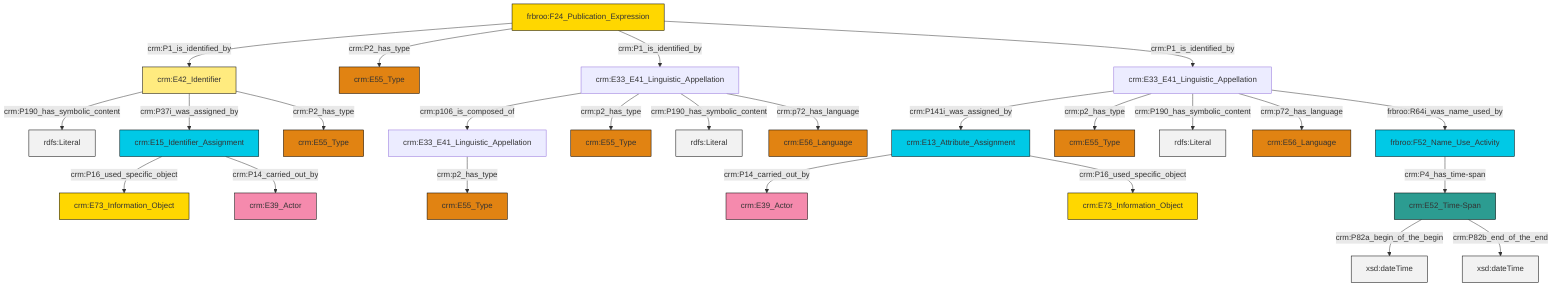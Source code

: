 graph TD
classDef Literal fill:#f2f2f2,stroke:#000000;
classDef CRM_Entity fill:#FFFFFF,stroke:#000000;
classDef Temporal_Entity fill:#00C9E6, stroke:#000000;
classDef Type fill:#E18312, stroke:#000000;
classDef Time-Span fill:#2C9C91, stroke:#000000;
classDef Appellation fill:#FFEB7F, stroke:#000000;
classDef Place fill:#008836, stroke:#000000;
classDef Persistent_Item fill:#B266B2, stroke:#000000;
classDef Conceptual_Object fill:#FFD700, stroke:#000000;
classDef Physical_Thing fill:#D2B48C, stroke:#000000;
classDef Actor fill:#f58aad, stroke:#000000;
classDef PC_Classes fill:#4ce600, stroke:#000000;
classDef Multi fill:#cccccc,stroke:#000000;

0["crm:E33_E41_Linguistic_Appellation"]:::Default -->|crm:P141i_was_assigned_by| 1["crm:E13_Attribute_Assignment"]:::Temporal_Entity
2["crm:E33_E41_Linguistic_Appellation"]:::Default -->|crm:p106_is_composed_of| 3["crm:E33_E41_Linguistic_Appellation"]:::Default
6["frbroo:F24_Publication_Expression"]:::Conceptual_Object -->|crm:P1_is_identified_by| 7["crm:E42_Identifier"]:::Appellation
0["crm:E33_E41_Linguistic_Appellation"]:::Default -->|crm:p2_has_type| 12["crm:E55_Type"]:::Type
7["crm:E42_Identifier"]:::Appellation -->|crm:P190_has_symbolic_content| 13[rdfs:Literal]:::Literal
2["crm:E33_E41_Linguistic_Appellation"]:::Default -->|crm:p2_has_type| 14["crm:E55_Type"]:::Type
17["crm:E52_Time-Span"]:::Time-Span -->|crm:P82a_begin_of_the_begin| 18[xsd:dateTime]:::Literal
20["frbroo:F52_Name_Use_Activity"]:::Temporal_Entity -->|crm:P4_has_time-span| 17["crm:E52_Time-Span"]:::Time-Span
21["crm:E15_Identifier_Assignment"]:::Temporal_Entity -->|crm:P16_used_specific_object| 4["crm:E73_Information_Object"]:::Conceptual_Object
0["crm:E33_E41_Linguistic_Appellation"]:::Default -->|crm:P190_has_symbolic_content| 22[rdfs:Literal]:::Literal
2["crm:E33_E41_Linguistic_Appellation"]:::Default -->|crm:P190_has_symbolic_content| 23[rdfs:Literal]:::Literal
21["crm:E15_Identifier_Assignment"]:::Temporal_Entity -->|crm:P14_carried_out_by| 28["crm:E39_Actor"]:::Actor
1["crm:E13_Attribute_Assignment"]:::Temporal_Entity -->|crm:P14_carried_out_by| 29["crm:E39_Actor"]:::Actor
0["crm:E33_E41_Linguistic_Appellation"]:::Default -->|crm:p72_has_language| 10["crm:E56_Language"]:::Type
2["crm:E33_E41_Linguistic_Appellation"]:::Default -->|crm:p72_has_language| 24["crm:E56_Language"]:::Type
6["frbroo:F24_Publication_Expression"]:::Conceptual_Object -->|crm:P2_has_type| 15["crm:E55_Type"]:::Type
3["crm:E33_E41_Linguistic_Appellation"]:::Default -->|crm:p2_has_type| 8["crm:E55_Type"]:::Type
1["crm:E13_Attribute_Assignment"]:::Temporal_Entity -->|crm:P16_used_specific_object| 39["crm:E73_Information_Object"]:::Conceptual_Object
7["crm:E42_Identifier"]:::Appellation -->|crm:P37i_was_assigned_by| 21["crm:E15_Identifier_Assignment"]:::Temporal_Entity
7["crm:E42_Identifier"]:::Appellation -->|crm:P2_has_type| 26["crm:E55_Type"]:::Type
6["frbroo:F24_Publication_Expression"]:::Conceptual_Object -->|crm:P1_is_identified_by| 2["crm:E33_E41_Linguistic_Appellation"]:::Default
0["crm:E33_E41_Linguistic_Appellation"]:::Default -->|frbroo:R64i_was_name_used_by| 20["frbroo:F52_Name_Use_Activity"]:::Temporal_Entity
17["crm:E52_Time-Span"]:::Time-Span -->|crm:P82b_end_of_the_end| 45[xsd:dateTime]:::Literal
6["frbroo:F24_Publication_Expression"]:::Conceptual_Object -->|crm:P1_is_identified_by| 0["crm:E33_E41_Linguistic_Appellation"]:::Default